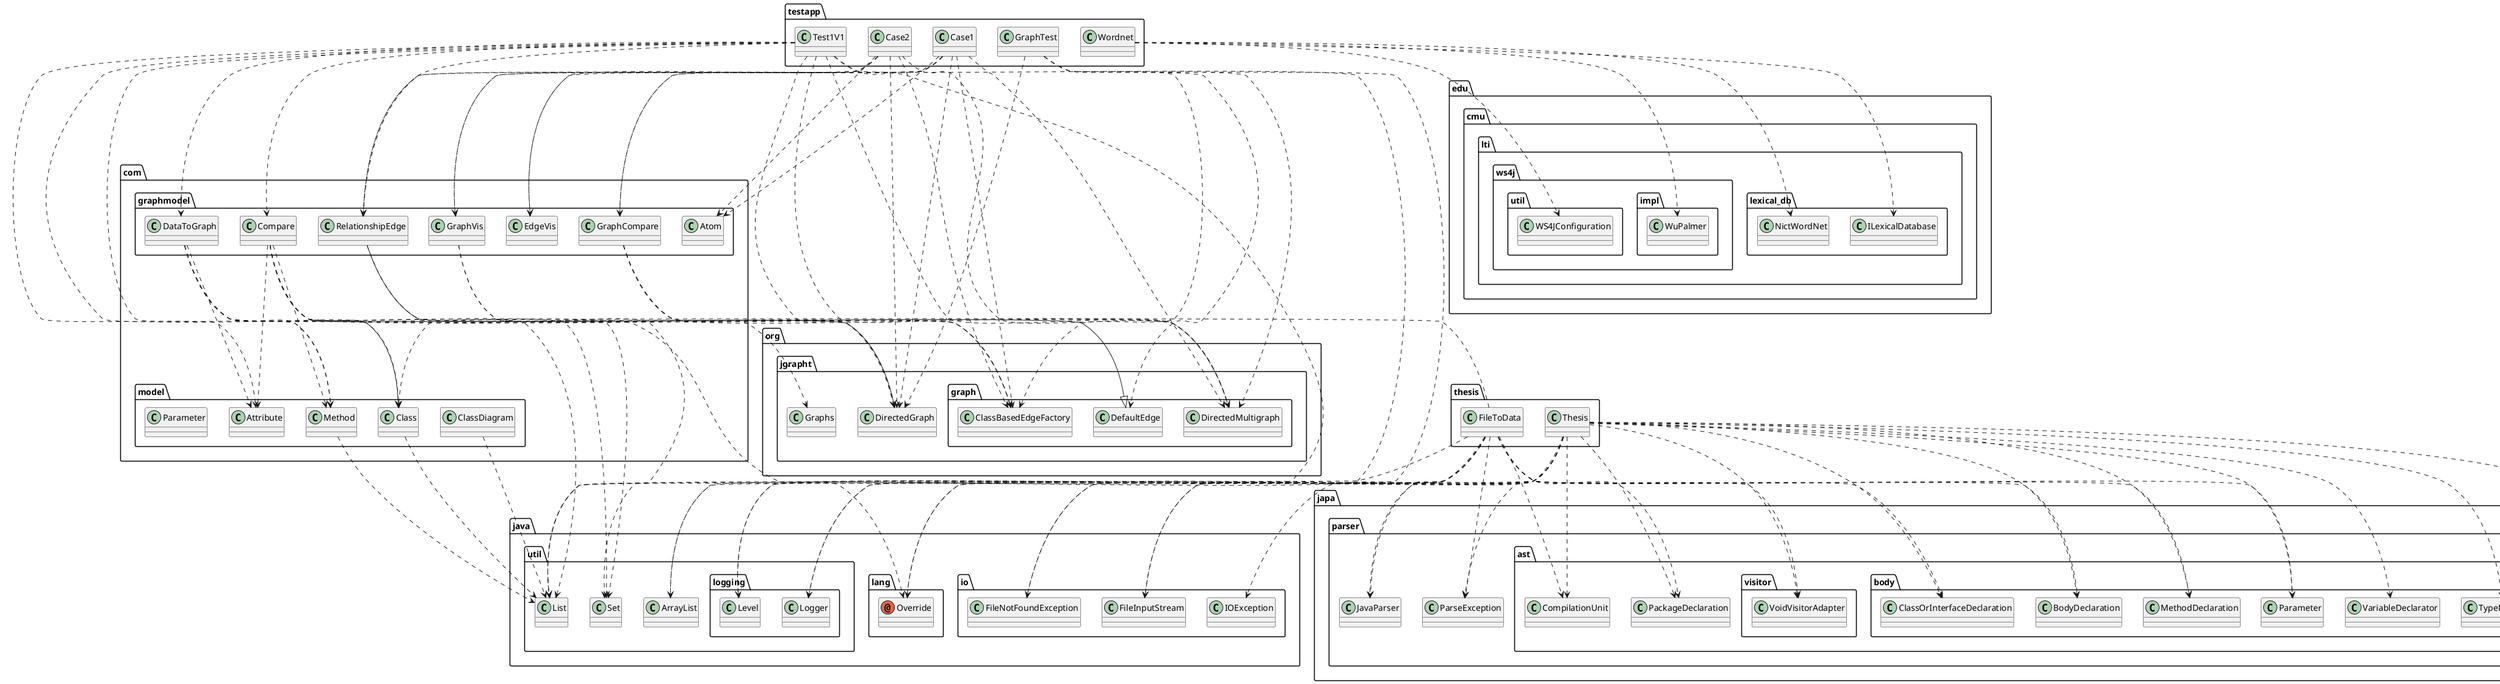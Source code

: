 @startuml
annotation java.lang.Override
class com.graphmodel.Atom
class com.graphmodel.Compare
class com.graphmodel.DataToGraph
class com.graphmodel.EdgeVis
class com.graphmodel.GraphCompare
class com.graphmodel.GraphVis
class com.graphmodel.RelationshipEdge
class com.model.Attribute
class com.model.Class
class com.model.ClassDiagram
class com.model.Method
class com.model.Parameter
class edu.cmu.lti.lexical_db.ILexicalDatabase
class edu.cmu.lti.lexical_db.NictWordNet
class edu.cmu.lti.ws4j.impl.WuPalmer
class edu.cmu.lti.ws4j.util.WS4JConfiguration
class japa.parser.JavaParser
class japa.parser.ParseException
class japa.parser.ast.CompilationUnit
class japa.parser.ast.PackageDeclaration
class japa.parser.ast.body.BodyDeclaration
class japa.parser.ast.body.ClassOrInterfaceDeclaration
class japa.parser.ast.body.FieldDeclaration
class japa.parser.ast.body.MethodDeclaration
class japa.parser.ast.body.Parameter
class japa.parser.ast.body.TypeDeclaration
class japa.parser.ast.body.VariableDeclarator
class japa.parser.ast.visitor.VoidVisitorAdapter
class java.io.FileInputStream
class java.io.FileNotFoundException
class java.io.IOException
class java.util.ArrayList
class java.util.List
class java.util.Set
class java.util.logging.Level
class java.util.logging.Logger
class org.jgrapht.DirectedGraph
class org.jgrapht.Graphs
class org.jgrapht.graph.ClassBasedEdgeFactory
class org.jgrapht.graph.DefaultEdge
class org.jgrapht.graph.DirectedMultigraph
class testapp.Case1
class testapp.Case2
class testapp.GraphTest
class testapp.Test1V1
class testapp.Wordnet
class thesis.FileToData
class thesis.Thesis
com.graphmodel.Compare ..> com.model.Attribute
com.graphmodel.Compare ..> com.model.Class
com.graphmodel.Compare ..> com.model.Method
com.graphmodel.Compare ..> java.util.Set
com.graphmodel.Compare ..> org.jgrapht.DirectedGraph
com.graphmodel.Compare ..> org.jgrapht.graph.ClassBasedEdgeFactory
com.graphmodel.Compare ..> org.jgrapht.graph.DirectedMultigraph
com.graphmodel.DataToGraph ..> com.model.Attribute
com.graphmodel.DataToGraph ..> com.model.Class
com.graphmodel.DataToGraph ..> com.model.Method
com.graphmodel.DataToGraph ..> java.util.List
com.graphmodel.DataToGraph ..> java.util.Set
com.graphmodel.DataToGraph ..> org.jgrapht.DirectedGraph
com.graphmodel.GraphCompare ..> org.jgrapht.DirectedGraph
com.graphmodel.GraphCompare ..> org.jgrapht.Graphs
com.graphmodel.GraphCompare ..> org.jgrapht.graph.ClassBasedEdgeFactory
com.graphmodel.GraphCompare ..> org.jgrapht.graph.DirectedMultigraph
com.graphmodel.GraphVis ..> java.util.Set
com.graphmodel.GraphVis ..> org.jgrapht.DirectedGraph
com.graphmodel.RelationshipEdge ..> java.lang.Override
com.graphmodel.RelationshipEdge --|> org.jgrapht.graph.DefaultEdge
com.model.Class ..> java.util.List
com.model.ClassDiagram ..> java.util.List
com.model.Method ..> java.util.List
testapp.Case1 ..> com.graphmodel.Atom
testapp.Case1 ..> com.graphmodel.EdgeVis
testapp.Case1 ..> com.graphmodel.GraphCompare
testapp.Case1 ..> com.graphmodel.GraphVis
testapp.Case1 ..> com.graphmodel.RelationshipEdge
testapp.Case1 ..> org.jgrapht.DirectedGraph
testapp.Case1 ..> org.jgrapht.graph.ClassBasedEdgeFactory
testapp.Case1 ..> org.jgrapht.graph.DirectedMultigraph
testapp.Case2 ..> com.graphmodel.Atom
testapp.Case2 ..> com.graphmodel.EdgeVis
testapp.Case2 ..> com.graphmodel.GraphCompare
testapp.Case2 ..> com.graphmodel.GraphVis
testapp.Case2 ..> com.graphmodel.RelationshipEdge
testapp.Case2 ..> org.jgrapht.DirectedGraph
testapp.Case2 ..> org.jgrapht.graph.ClassBasedEdgeFactory
testapp.Case2 ..> org.jgrapht.graph.DirectedMultigraph
testapp.GraphTest ..> java.util.ArrayList
testapp.GraphTest ..> org.jgrapht.DirectedGraph
testapp.GraphTest ..> org.jgrapht.graph.ClassBasedEdgeFactory
testapp.GraphTest ..> org.jgrapht.graph.DefaultEdge
testapp.GraphTest ..> org.jgrapht.graph.DirectedMultigraph
testapp.Test1V1 ..> com.graphmodel.Compare
testapp.Test1V1 ..> com.graphmodel.DataToGraph
testapp.Test1V1 ..> com.graphmodel.RelationshipEdge
testapp.Test1V1 ..> com.model.Attribute
testapp.Test1V1 ..> com.model.Class
testapp.Test1V1 ..> com.model.Method
testapp.Test1V1 ..> java.util.ArrayList
testapp.Test1V1 ..> java.util.List
testapp.Test1V1 ..> org.jgrapht.DirectedGraph
testapp.Test1V1 ..> org.jgrapht.graph.ClassBasedEdgeFactory
testapp.Test1V1 ..> org.jgrapht.graph.DirectedMultigraph
testapp.Wordnet ..> edu.cmu.lti.lexical_db.ILexicalDatabase
testapp.Wordnet ..> edu.cmu.lti.lexical_db.NictWordNet
testapp.Wordnet ..> edu.cmu.lti.ws4j.impl.WuPalmer
testapp.Wordnet ..> edu.cmu.lti.ws4j.util.WS4JConfiguration
thesis.FileToData ..> java.lang.Override
thesis.FileToData ..> com.model.Class
thesis.FileToData ..> japa.parser.JavaParser
thesis.FileToData ..> japa.parser.ParseException
thesis.FileToData ..> japa.parser.ast.CompilationUnit
thesis.FileToData ..> japa.parser.ast.PackageDeclaration
thesis.FileToData ..> japa.parser.ast.body.BodyDeclaration
thesis.FileToData ..> japa.parser.ast.body.ClassOrInterfaceDeclaration
thesis.FileToData ..> japa.parser.ast.body.MethodDeclaration
thesis.FileToData ..> japa.parser.ast.body.Parameter
thesis.FileToData ..> japa.parser.ast.visitor.VoidVisitorAdapter
thesis.FileToData ..> java.io.FileInputStream
thesis.FileToData ..> java.io.FileNotFoundException
thesis.FileToData ..> java.util.List
thesis.FileToData ..> java.util.logging.Level
thesis.FileToData ..> java.util.logging.Logger
thesis.Thesis ..> java.lang.Override
thesis.Thesis ..> japa.parser.JavaParser
thesis.Thesis ..> japa.parser.ParseException
thesis.Thesis ..> japa.parser.ast.CompilationUnit
thesis.Thesis ..> japa.parser.ast.PackageDeclaration
thesis.Thesis ..> japa.parser.ast.body.BodyDeclaration
thesis.Thesis ..> japa.parser.ast.body.ClassOrInterfaceDeclaration
thesis.Thesis ..> japa.parser.ast.body.FieldDeclaration
thesis.Thesis ..> japa.parser.ast.body.MethodDeclaration
thesis.Thesis ..> japa.parser.ast.body.Parameter
thesis.Thesis ..> japa.parser.ast.body.TypeDeclaration
thesis.Thesis ..> japa.parser.ast.body.VariableDeclarator
thesis.Thesis ..> japa.parser.ast.visitor.VoidVisitorAdapter
thesis.Thesis ..> java.io.FileInputStream
thesis.Thesis ..> java.io.FileNotFoundException
thesis.Thesis ..> java.io.IOException
thesis.Thesis ..> java.util.List
thesis.Thesis ..> java.util.logging.Level
thesis.Thesis ..> java.util.logging.Logger
@enduml